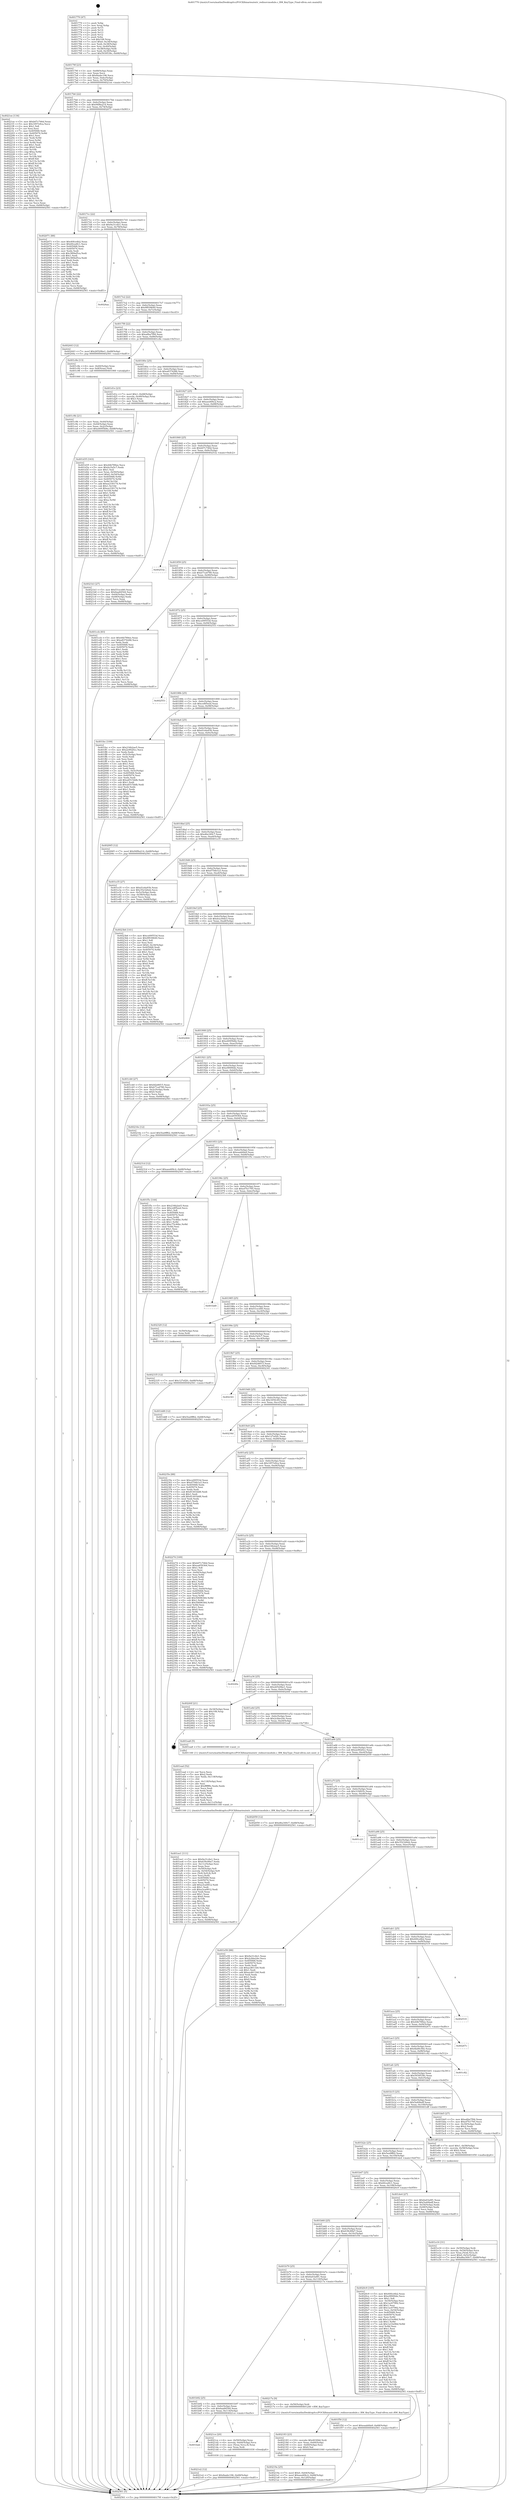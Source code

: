digraph "0x401770" {
  label = "0x401770 (/mnt/c/Users/mathe/Desktop/tcc/POCII/binaries/extr_redissrcmodule.c_RM_KeyType_Final-ollvm.out::main(0))"
  labelloc = "t"
  node[shape=record]

  Entry [label="",width=0.3,height=0.3,shape=circle,fillcolor=black,style=filled]
  "0x40179f" [label="{
     0x40179f [23]\l
     | [instrs]\l
     &nbsp;&nbsp;0x40179f \<+3\>: mov -0x68(%rbp),%eax\l
     &nbsp;&nbsp;0x4017a2 \<+2\>: mov %eax,%ecx\l
     &nbsp;&nbsp;0x4017a4 \<+6\>: sub $0x8aabc196,%ecx\l
     &nbsp;&nbsp;0x4017aa \<+3\>: mov %eax,-0x6c(%rbp)\l
     &nbsp;&nbsp;0x4017ad \<+3\>: mov %ecx,-0x70(%rbp)\l
     &nbsp;&nbsp;0x4017b0 \<+6\>: je 00000000004021ee \<main+0xa7e\>\l
  }"]
  "0x4021ee" [label="{
     0x4021ee [134]\l
     | [instrs]\l
     &nbsp;&nbsp;0x4021ee \<+5\>: mov $0xb07c746d,%eax\l
     &nbsp;&nbsp;0x4021f3 \<+5\>: mov $0x1857e9ca,%ecx\l
     &nbsp;&nbsp;0x4021f8 \<+2\>: mov $0x1,%dl\l
     &nbsp;&nbsp;0x4021fa \<+2\>: xor %esi,%esi\l
     &nbsp;&nbsp;0x4021fc \<+7\>: mov 0x405068,%edi\l
     &nbsp;&nbsp;0x402203 \<+8\>: mov 0x405074,%r8d\l
     &nbsp;&nbsp;0x40220b \<+3\>: sub $0x1,%esi\l
     &nbsp;&nbsp;0x40220e \<+3\>: mov %edi,%r9d\l
     &nbsp;&nbsp;0x402211 \<+3\>: add %esi,%r9d\l
     &nbsp;&nbsp;0x402214 \<+4\>: imul %r9d,%edi\l
     &nbsp;&nbsp;0x402218 \<+3\>: and $0x1,%edi\l
     &nbsp;&nbsp;0x40221b \<+3\>: cmp $0x0,%edi\l
     &nbsp;&nbsp;0x40221e \<+4\>: sete %r10b\l
     &nbsp;&nbsp;0x402222 \<+4\>: cmp $0xa,%r8d\l
     &nbsp;&nbsp;0x402226 \<+4\>: setl %r11b\l
     &nbsp;&nbsp;0x40222a \<+3\>: mov %r10b,%bl\l
     &nbsp;&nbsp;0x40222d \<+3\>: xor $0xff,%bl\l
     &nbsp;&nbsp;0x402230 \<+3\>: mov %r11b,%r14b\l
     &nbsp;&nbsp;0x402233 \<+4\>: xor $0xff,%r14b\l
     &nbsp;&nbsp;0x402237 \<+3\>: xor $0x1,%dl\l
     &nbsp;&nbsp;0x40223a \<+3\>: mov %bl,%r15b\l
     &nbsp;&nbsp;0x40223d \<+4\>: and $0xff,%r15b\l
     &nbsp;&nbsp;0x402241 \<+3\>: and %dl,%r10b\l
     &nbsp;&nbsp;0x402244 \<+3\>: mov %r14b,%r12b\l
     &nbsp;&nbsp;0x402247 \<+4\>: and $0xff,%r12b\l
     &nbsp;&nbsp;0x40224b \<+3\>: and %dl,%r11b\l
     &nbsp;&nbsp;0x40224e \<+3\>: or %r10b,%r15b\l
     &nbsp;&nbsp;0x402251 \<+3\>: or %r11b,%r12b\l
     &nbsp;&nbsp;0x402254 \<+3\>: xor %r12b,%r15b\l
     &nbsp;&nbsp;0x402257 \<+3\>: or %r14b,%bl\l
     &nbsp;&nbsp;0x40225a \<+3\>: xor $0xff,%bl\l
     &nbsp;&nbsp;0x40225d \<+3\>: or $0x1,%dl\l
     &nbsp;&nbsp;0x402260 \<+2\>: and %dl,%bl\l
     &nbsp;&nbsp;0x402262 \<+3\>: or %bl,%r15b\l
     &nbsp;&nbsp;0x402265 \<+4\>: test $0x1,%r15b\l
     &nbsp;&nbsp;0x402269 \<+3\>: cmovne %ecx,%eax\l
     &nbsp;&nbsp;0x40226c \<+3\>: mov %eax,-0x68(%rbp)\l
     &nbsp;&nbsp;0x40226f \<+5\>: jmp 0000000000402561 \<main+0xdf1\>\l
  }"]
  "0x4017b6" [label="{
     0x4017b6 [22]\l
     | [instrs]\l
     &nbsp;&nbsp;0x4017b6 \<+5\>: jmp 00000000004017bb \<main+0x4b\>\l
     &nbsp;&nbsp;0x4017bb \<+3\>: mov -0x6c(%rbp),%eax\l
     &nbsp;&nbsp;0x4017be \<+5\>: sub $0x94f8a214,%eax\l
     &nbsp;&nbsp;0x4017c3 \<+3\>: mov %eax,-0x74(%rbp)\l
     &nbsp;&nbsp;0x4017c6 \<+6\>: je 0000000000402071 \<main+0x901\>\l
  }"]
  Exit [label="",width=0.3,height=0.3,shape=circle,fillcolor=black,style=filled,peripheries=2]
  "0x402071" [label="{
     0x402071 [88]\l
     | [instrs]\l
     &nbsp;&nbsp;0x402071 \<+5\>: mov $0x40fce4b2,%eax\l
     &nbsp;&nbsp;0x402076 \<+5\>: mov $0x60ca4fc1,%ecx\l
     &nbsp;&nbsp;0x40207b \<+7\>: mov 0x405068,%edx\l
     &nbsp;&nbsp;0x402082 \<+7\>: mov 0x405074,%esi\l
     &nbsp;&nbsp;0x402089 \<+2\>: mov %edx,%edi\l
     &nbsp;&nbsp;0x40208b \<+6\>: sub $0x380bd5ca,%edi\l
     &nbsp;&nbsp;0x402091 \<+3\>: sub $0x1,%edi\l
     &nbsp;&nbsp;0x402094 \<+6\>: add $0x380bd5ca,%edi\l
     &nbsp;&nbsp;0x40209a \<+3\>: imul %edi,%edx\l
     &nbsp;&nbsp;0x40209d \<+3\>: and $0x1,%edx\l
     &nbsp;&nbsp;0x4020a0 \<+3\>: cmp $0x0,%edx\l
     &nbsp;&nbsp;0x4020a3 \<+4\>: sete %r8b\l
     &nbsp;&nbsp;0x4020a7 \<+3\>: cmp $0xa,%esi\l
     &nbsp;&nbsp;0x4020aa \<+4\>: setl %r9b\l
     &nbsp;&nbsp;0x4020ae \<+3\>: mov %r8b,%r10b\l
     &nbsp;&nbsp;0x4020b1 \<+3\>: and %r9b,%r10b\l
     &nbsp;&nbsp;0x4020b4 \<+3\>: xor %r9b,%r8b\l
     &nbsp;&nbsp;0x4020b7 \<+3\>: or %r8b,%r10b\l
     &nbsp;&nbsp;0x4020ba \<+4\>: test $0x1,%r10b\l
     &nbsp;&nbsp;0x4020be \<+3\>: cmovne %ecx,%eax\l
     &nbsp;&nbsp;0x4020c1 \<+3\>: mov %eax,-0x68(%rbp)\l
     &nbsp;&nbsp;0x4020c4 \<+5\>: jmp 0000000000402561 \<main+0xdf1\>\l
  }"]
  "0x4017cc" [label="{
     0x4017cc [22]\l
     | [instrs]\l
     &nbsp;&nbsp;0x4017cc \<+5\>: jmp 00000000004017d1 \<main+0x61\>\l
     &nbsp;&nbsp;0x4017d1 \<+3\>: mov -0x6c(%rbp),%eax\l
     &nbsp;&nbsp;0x4017d4 \<+5\>: sub $0x9a31c6e1,%eax\l
     &nbsp;&nbsp;0x4017d9 \<+3\>: mov %eax,-0x78(%rbp)\l
     &nbsp;&nbsp;0x4017dc \<+6\>: je 00000000004024aa \<main+0xd3a\>\l
  }"]
  "0x402335" [label="{
     0x402335 [12]\l
     | [instrs]\l
     &nbsp;&nbsp;0x402335 \<+7\>: movl $0x127ef2fc,-0x68(%rbp)\l
     &nbsp;&nbsp;0x40233c \<+5\>: jmp 0000000000402561 \<main+0xdf1\>\l
  }"]
  "0x4024aa" [label="{
     0x4024aa\l
  }", style=dashed]
  "0x4017e2" [label="{
     0x4017e2 [22]\l
     | [instrs]\l
     &nbsp;&nbsp;0x4017e2 \<+5\>: jmp 00000000004017e7 \<main+0x77\>\l
     &nbsp;&nbsp;0x4017e7 \<+3\>: mov -0x6c(%rbp),%eax\l
     &nbsp;&nbsp;0x4017ea \<+5\>: sub $0x9f939649,%eax\l
     &nbsp;&nbsp;0x4017ef \<+3\>: mov %eax,-0x7c(%rbp)\l
     &nbsp;&nbsp;0x4017f2 \<+6\>: je 0000000000402443 \<main+0xcd3\>\l
  }"]
  "0x4021e2" [label="{
     0x4021e2 [12]\l
     | [instrs]\l
     &nbsp;&nbsp;0x4021e2 \<+7\>: movl $0x8aabc196,-0x68(%rbp)\l
     &nbsp;&nbsp;0x4021e9 \<+5\>: jmp 0000000000402561 \<main+0xdf1\>\l
  }"]
  "0x402443" [label="{
     0x402443 [12]\l
     | [instrs]\l
     &nbsp;&nbsp;0x402443 \<+7\>: movl $0x26529be1,-0x68(%rbp)\l
     &nbsp;&nbsp;0x40244a \<+5\>: jmp 0000000000402561 \<main+0xdf1\>\l
  }"]
  "0x4017f8" [label="{
     0x4017f8 [22]\l
     | [instrs]\l
     &nbsp;&nbsp;0x4017f8 \<+5\>: jmp 00000000004017fd \<main+0x8d\>\l
     &nbsp;&nbsp;0x4017fd \<+3\>: mov -0x6c(%rbp),%eax\l
     &nbsp;&nbsp;0x401800 \<+5\>: sub $0xa6ba7f94,%eax\l
     &nbsp;&nbsp;0x401805 \<+3\>: mov %eax,-0x80(%rbp)\l
     &nbsp;&nbsp;0x401808 \<+6\>: je 0000000000401c8e \<main+0x51e\>\l
  }"]
  "0x401bab" [label="{
     0x401bab\l
  }", style=dashed]
  "0x401c8e" [label="{
     0x401c8e [13]\l
     | [instrs]\l
     &nbsp;&nbsp;0x401c8e \<+4\>: mov -0x40(%rbp),%rax\l
     &nbsp;&nbsp;0x401c92 \<+4\>: mov 0x8(%rax),%rdi\l
     &nbsp;&nbsp;0x401c96 \<+5\>: call 0000000000401060 \<atoi@plt\>\l
     | [calls]\l
     &nbsp;&nbsp;0x401060 \{1\} (unknown)\l
  }"]
  "0x40180e" [label="{
     0x40180e [25]\l
     | [instrs]\l
     &nbsp;&nbsp;0x40180e \<+5\>: jmp 0000000000401813 \<main+0xa3\>\l
     &nbsp;&nbsp;0x401813 \<+3\>: mov -0x6c(%rbp),%eax\l
     &nbsp;&nbsp;0x401816 \<+5\>: sub $0xa8374286,%eax\l
     &nbsp;&nbsp;0x40181b \<+6\>: mov %eax,-0x84(%rbp)\l
     &nbsp;&nbsp;0x401821 \<+6\>: je 0000000000401d1e \<main+0x5ae\>\l
  }"]
  "0x4021ce" [label="{
     0x4021ce [20]\l
     | [instrs]\l
     &nbsp;&nbsp;0x4021ce \<+4\>: mov -0x50(%rbp),%rax\l
     &nbsp;&nbsp;0x4021d2 \<+4\>: movslq -0x64(%rbp),%rcx\l
     &nbsp;&nbsp;0x4021d6 \<+4\>: mov (%rax,%rcx,8),%rax\l
     &nbsp;&nbsp;0x4021da \<+3\>: mov %rax,%rdi\l
     &nbsp;&nbsp;0x4021dd \<+5\>: call 0000000000401030 \<free@plt\>\l
     | [calls]\l
     &nbsp;&nbsp;0x401030 \{1\} (unknown)\l
  }"]
  "0x401d1e" [label="{
     0x401d1e [23]\l
     | [instrs]\l
     &nbsp;&nbsp;0x401d1e \<+7\>: movl $0x1,-0x48(%rbp)\l
     &nbsp;&nbsp;0x401d25 \<+4\>: movslq -0x48(%rbp),%rax\l
     &nbsp;&nbsp;0x401d29 \<+4\>: shl $0x3,%rax\l
     &nbsp;&nbsp;0x401d2d \<+3\>: mov %rax,%rdi\l
     &nbsp;&nbsp;0x401d30 \<+5\>: call 0000000000401050 \<malloc@plt\>\l
     | [calls]\l
     &nbsp;&nbsp;0x401050 \{1\} (unknown)\l
  }"]
  "0x401827" [label="{
     0x401827 [25]\l
     | [instrs]\l
     &nbsp;&nbsp;0x401827 \<+5\>: jmp 000000000040182c \<main+0xbc\>\l
     &nbsp;&nbsp;0x40182c \<+3\>: mov -0x6c(%rbp),%eax\l
     &nbsp;&nbsp;0x40182f \<+5\>: sub $0xaee6f4c2,%eax\l
     &nbsp;&nbsp;0x401834 \<+6\>: mov %eax,-0x88(%rbp)\l
     &nbsp;&nbsp;0x40183a \<+6\>: je 00000000004021b3 \<main+0xa43\>\l
  }"]
  "0x40219a" [label="{
     0x40219a [25]\l
     | [instrs]\l
     &nbsp;&nbsp;0x40219a \<+7\>: movl $0x0,-0x64(%rbp)\l
     &nbsp;&nbsp;0x4021a1 \<+7\>: movl $0xaee6f4c2,-0x68(%rbp)\l
     &nbsp;&nbsp;0x4021a8 \<+6\>: mov %eax,-0x120(%rbp)\l
     &nbsp;&nbsp;0x4021ae \<+5\>: jmp 0000000000402561 \<main+0xdf1\>\l
  }"]
  "0x4021b3" [label="{
     0x4021b3 [27]\l
     | [instrs]\l
     &nbsp;&nbsp;0x4021b3 \<+5\>: mov $0xf31ecd40,%eax\l
     &nbsp;&nbsp;0x4021b8 \<+5\>: mov $0x6aa84544,%ecx\l
     &nbsp;&nbsp;0x4021bd \<+3\>: mov -0x64(%rbp),%edx\l
     &nbsp;&nbsp;0x4021c0 \<+3\>: cmp -0x48(%rbp),%edx\l
     &nbsp;&nbsp;0x4021c3 \<+3\>: cmovl %ecx,%eax\l
     &nbsp;&nbsp;0x4021c6 \<+3\>: mov %eax,-0x68(%rbp)\l
     &nbsp;&nbsp;0x4021c9 \<+5\>: jmp 0000000000402561 \<main+0xdf1\>\l
  }"]
  "0x401840" [label="{
     0x401840 [25]\l
     | [instrs]\l
     &nbsp;&nbsp;0x401840 \<+5\>: jmp 0000000000401845 \<main+0xd5\>\l
     &nbsp;&nbsp;0x401845 \<+3\>: mov -0x6c(%rbp),%eax\l
     &nbsp;&nbsp;0x401848 \<+5\>: sub $0xb07c746d,%eax\l
     &nbsp;&nbsp;0x40184d \<+6\>: mov %eax,-0x8c(%rbp)\l
     &nbsp;&nbsp;0x401853 \<+6\>: je 0000000000402532 \<main+0xdc2\>\l
  }"]
  "0x402183" [label="{
     0x402183 [23]\l
     | [instrs]\l
     &nbsp;&nbsp;0x402183 \<+10\>: movabs $0x4030b6,%rdi\l
     &nbsp;&nbsp;0x40218d \<+3\>: mov %eax,-0x60(%rbp)\l
     &nbsp;&nbsp;0x402190 \<+3\>: mov -0x60(%rbp),%esi\l
     &nbsp;&nbsp;0x402193 \<+2\>: mov $0x0,%al\l
     &nbsp;&nbsp;0x402195 \<+5\>: call 0000000000401040 \<printf@plt\>\l
     | [calls]\l
     &nbsp;&nbsp;0x401040 \{1\} (unknown)\l
  }"]
  "0x402532" [label="{
     0x402532\l
  }", style=dashed]
  "0x401859" [label="{
     0x401859 [25]\l
     | [instrs]\l
     &nbsp;&nbsp;0x401859 \<+5\>: jmp 000000000040185e \<main+0xee\>\l
     &nbsp;&nbsp;0x40185e \<+3\>: mov -0x6c(%rbp),%eax\l
     &nbsp;&nbsp;0x401861 \<+5\>: sub $0xb71a4780,%eax\l
     &nbsp;&nbsp;0x401866 \<+6\>: mov %eax,-0x90(%rbp)\l
     &nbsp;&nbsp;0x40186c \<+6\>: je 0000000000401ccb \<main+0x55b\>\l
  }"]
  "0x401b92" [label="{
     0x401b92 [25]\l
     | [instrs]\l
     &nbsp;&nbsp;0x401b92 \<+5\>: jmp 0000000000401b97 \<main+0x427\>\l
     &nbsp;&nbsp;0x401b97 \<+3\>: mov -0x6c(%rbp),%eax\l
     &nbsp;&nbsp;0x401b9a \<+5\>: sub $0x6aa84544,%eax\l
     &nbsp;&nbsp;0x401b9f \<+6\>: mov %eax,-0x114(%rbp)\l
     &nbsp;&nbsp;0x401ba5 \<+6\>: je 00000000004021ce \<main+0xa5e\>\l
  }"]
  "0x401ccb" [label="{
     0x401ccb [83]\l
     | [instrs]\l
     &nbsp;&nbsp;0x401ccb \<+5\>: mov $0x44b789ee,%eax\l
     &nbsp;&nbsp;0x401cd0 \<+5\>: mov $0xa8374286,%ecx\l
     &nbsp;&nbsp;0x401cd5 \<+2\>: xor %edx,%edx\l
     &nbsp;&nbsp;0x401cd7 \<+7\>: mov 0x405068,%esi\l
     &nbsp;&nbsp;0x401cde \<+7\>: mov 0x405074,%edi\l
     &nbsp;&nbsp;0x401ce5 \<+3\>: sub $0x1,%edx\l
     &nbsp;&nbsp;0x401ce8 \<+3\>: mov %esi,%r8d\l
     &nbsp;&nbsp;0x401ceb \<+3\>: add %edx,%r8d\l
     &nbsp;&nbsp;0x401cee \<+4\>: imul %r8d,%esi\l
     &nbsp;&nbsp;0x401cf2 \<+3\>: and $0x1,%esi\l
     &nbsp;&nbsp;0x401cf5 \<+3\>: cmp $0x0,%esi\l
     &nbsp;&nbsp;0x401cf8 \<+4\>: sete %r9b\l
     &nbsp;&nbsp;0x401cfc \<+3\>: cmp $0xa,%edi\l
     &nbsp;&nbsp;0x401cff \<+4\>: setl %r10b\l
     &nbsp;&nbsp;0x401d03 \<+3\>: mov %r9b,%r11b\l
     &nbsp;&nbsp;0x401d06 \<+3\>: and %r10b,%r11b\l
     &nbsp;&nbsp;0x401d09 \<+3\>: xor %r10b,%r9b\l
     &nbsp;&nbsp;0x401d0c \<+3\>: or %r9b,%r11b\l
     &nbsp;&nbsp;0x401d0f \<+4\>: test $0x1,%r11b\l
     &nbsp;&nbsp;0x401d13 \<+3\>: cmovne %ecx,%eax\l
     &nbsp;&nbsp;0x401d16 \<+3\>: mov %eax,-0x68(%rbp)\l
     &nbsp;&nbsp;0x401d19 \<+5\>: jmp 0000000000402561 \<main+0xdf1\>\l
  }"]
  "0x401872" [label="{
     0x401872 [25]\l
     | [instrs]\l
     &nbsp;&nbsp;0x401872 \<+5\>: jmp 0000000000401877 \<main+0x107\>\l
     &nbsp;&nbsp;0x401877 \<+3\>: mov -0x6c(%rbp),%eax\l
     &nbsp;&nbsp;0x40187a \<+5\>: sub $0xce09553d,%eax\l
     &nbsp;&nbsp;0x40187f \<+6\>: mov %eax,-0x94(%rbp)\l
     &nbsp;&nbsp;0x401885 \<+6\>: je 0000000000402553 \<main+0xde3\>\l
  }"]
  "0x40217a" [label="{
     0x40217a [9]\l
     | [instrs]\l
     &nbsp;&nbsp;0x40217a \<+4\>: mov -0x50(%rbp),%rdi\l
     &nbsp;&nbsp;0x40217e \<+5\>: call 0000000000401240 \<RM_KeyType\>\l
     | [calls]\l
     &nbsp;&nbsp;0x401240 \{1\} (/mnt/c/Users/mathe/Desktop/tcc/POCII/binaries/extr_redissrcmodule.c_RM_KeyType_Final-ollvm.out::RM_KeyType)\l
  }"]
  "0x402553" [label="{
     0x402553\l
  }", style=dashed]
  "0x40188b" [label="{
     0x40188b [25]\l
     | [instrs]\l
     &nbsp;&nbsp;0x40188b \<+5\>: jmp 0000000000401890 \<main+0x120\>\l
     &nbsp;&nbsp;0x401890 \<+3\>: mov -0x6c(%rbp),%eax\l
     &nbsp;&nbsp;0x401893 \<+5\>: sub $0xce8f5eed,%eax\l
     &nbsp;&nbsp;0x401898 \<+6\>: mov %eax,-0x98(%rbp)\l
     &nbsp;&nbsp;0x40189e \<+6\>: je 0000000000401fec \<main+0x87c\>\l
  }"]
  "0x401b79" [label="{
     0x401b79 [25]\l
     | [instrs]\l
     &nbsp;&nbsp;0x401b79 \<+5\>: jmp 0000000000401b7e \<main+0x40e\>\l
     &nbsp;&nbsp;0x401b7e \<+3\>: mov -0x6c(%rbp),%eax\l
     &nbsp;&nbsp;0x401b81 \<+5\>: sub $0x6a03a9f1,%eax\l
     &nbsp;&nbsp;0x401b86 \<+6\>: mov %eax,-0x110(%rbp)\l
     &nbsp;&nbsp;0x401b8c \<+6\>: je 000000000040217a \<main+0xa0a\>\l
  }"]
  "0x401fec" [label="{
     0x401fec [109]\l
     | [instrs]\l
     &nbsp;&nbsp;0x401fec \<+5\>: mov $0x234b2ae5,%eax\l
     &nbsp;&nbsp;0x401ff1 \<+5\>: mov $0x2e9020cc,%ecx\l
     &nbsp;&nbsp;0x401ff6 \<+2\>: xor %edx,%edx\l
     &nbsp;&nbsp;0x401ff8 \<+3\>: mov -0x5c(%rbp),%esi\l
     &nbsp;&nbsp;0x401ffb \<+2\>: mov %edx,%edi\l
     &nbsp;&nbsp;0x401ffd \<+2\>: sub %esi,%edi\l
     &nbsp;&nbsp;0x401fff \<+2\>: mov %edx,%esi\l
     &nbsp;&nbsp;0x402001 \<+3\>: sub $0x1,%esi\l
     &nbsp;&nbsp;0x402004 \<+2\>: add %esi,%edi\l
     &nbsp;&nbsp;0x402006 \<+2\>: sub %edi,%edx\l
     &nbsp;&nbsp;0x402008 \<+3\>: mov %edx,-0x5c(%rbp)\l
     &nbsp;&nbsp;0x40200b \<+7\>: mov 0x405068,%edx\l
     &nbsp;&nbsp;0x402012 \<+7\>: mov 0x405074,%esi\l
     &nbsp;&nbsp;0x402019 \<+2\>: mov %edx,%edi\l
     &nbsp;&nbsp;0x40201b \<+6\>: add $0xa6515ddb,%edi\l
     &nbsp;&nbsp;0x402021 \<+3\>: sub $0x1,%edi\l
     &nbsp;&nbsp;0x402024 \<+6\>: sub $0xa6515ddb,%edi\l
     &nbsp;&nbsp;0x40202a \<+3\>: imul %edi,%edx\l
     &nbsp;&nbsp;0x40202d \<+3\>: and $0x1,%edx\l
     &nbsp;&nbsp;0x402030 \<+3\>: cmp $0x0,%edx\l
     &nbsp;&nbsp;0x402033 \<+4\>: sete %r8b\l
     &nbsp;&nbsp;0x402037 \<+3\>: cmp $0xa,%esi\l
     &nbsp;&nbsp;0x40203a \<+4\>: setl %r9b\l
     &nbsp;&nbsp;0x40203e \<+3\>: mov %r8b,%r10b\l
     &nbsp;&nbsp;0x402041 \<+3\>: and %r9b,%r10b\l
     &nbsp;&nbsp;0x402044 \<+3\>: xor %r9b,%r8b\l
     &nbsp;&nbsp;0x402047 \<+3\>: or %r8b,%r10b\l
     &nbsp;&nbsp;0x40204a \<+4\>: test $0x1,%r10b\l
     &nbsp;&nbsp;0x40204e \<+3\>: cmovne %ecx,%eax\l
     &nbsp;&nbsp;0x402051 \<+3\>: mov %eax,-0x68(%rbp)\l
     &nbsp;&nbsp;0x402054 \<+5\>: jmp 0000000000402561 \<main+0xdf1\>\l
  }"]
  "0x4018a4" [label="{
     0x4018a4 [25]\l
     | [instrs]\l
     &nbsp;&nbsp;0x4018a4 \<+5\>: jmp 00000000004018a9 \<main+0x139\>\l
     &nbsp;&nbsp;0x4018a9 \<+3\>: mov -0x6c(%rbp),%eax\l
     &nbsp;&nbsp;0x4018ac \<+5\>: sub $0xd1e4a93b,%eax\l
     &nbsp;&nbsp;0x4018b1 \<+6\>: mov %eax,-0x9c(%rbp)\l
     &nbsp;&nbsp;0x4018b7 \<+6\>: je 0000000000402065 \<main+0x8f5\>\l
  }"]
  "0x401f50" [label="{
     0x401f50 [12]\l
     | [instrs]\l
     &nbsp;&nbsp;0x401f50 \<+7\>: movl $0xeaabfda9,-0x68(%rbp)\l
     &nbsp;&nbsp;0x401f57 \<+5\>: jmp 0000000000402561 \<main+0xdf1\>\l
  }"]
  "0x402065" [label="{
     0x402065 [12]\l
     | [instrs]\l
     &nbsp;&nbsp;0x402065 \<+7\>: movl $0x94f8a214,-0x68(%rbp)\l
     &nbsp;&nbsp;0x40206c \<+5\>: jmp 0000000000402561 \<main+0xdf1\>\l
  }"]
  "0x4018bd" [label="{
     0x4018bd [25]\l
     | [instrs]\l
     &nbsp;&nbsp;0x4018bd \<+5\>: jmp 00000000004018c2 \<main+0x152\>\l
     &nbsp;&nbsp;0x4018c2 \<+3\>: mov -0x6c(%rbp),%eax\l
     &nbsp;&nbsp;0x4018c5 \<+5\>: sub $0xd6a349c7,%eax\l
     &nbsp;&nbsp;0x4018ca \<+6\>: mov %eax,-0xa0(%rbp)\l
     &nbsp;&nbsp;0x4018d0 \<+6\>: je 0000000000401e35 \<main+0x6c5\>\l
  }"]
  "0x401b60" [label="{
     0x401b60 [25]\l
     | [instrs]\l
     &nbsp;&nbsp;0x401b60 \<+5\>: jmp 0000000000401b65 \<main+0x3f5\>\l
     &nbsp;&nbsp;0x401b65 \<+3\>: mov -0x6c(%rbp),%eax\l
     &nbsp;&nbsp;0x401b68 \<+5\>: sub $0x639c89a7,%eax\l
     &nbsp;&nbsp;0x401b6d \<+6\>: mov %eax,-0x10c(%rbp)\l
     &nbsp;&nbsp;0x401b73 \<+6\>: je 0000000000401f50 \<main+0x7e0\>\l
  }"]
  "0x401e35" [label="{
     0x401e35 [27]\l
     | [instrs]\l
     &nbsp;&nbsp;0x401e35 \<+5\>: mov $0xd1e4a93b,%eax\l
     &nbsp;&nbsp;0x401e3a \<+5\>: mov $0x352326eb,%ecx\l
     &nbsp;&nbsp;0x401e3f \<+3\>: mov -0x5c(%rbp),%edx\l
     &nbsp;&nbsp;0x401e42 \<+3\>: cmp -0x58(%rbp),%edx\l
     &nbsp;&nbsp;0x401e45 \<+3\>: cmovl %ecx,%eax\l
     &nbsp;&nbsp;0x401e48 \<+3\>: mov %eax,-0x68(%rbp)\l
     &nbsp;&nbsp;0x401e4b \<+5\>: jmp 0000000000402561 \<main+0xdf1\>\l
  }"]
  "0x4018d6" [label="{
     0x4018d6 [25]\l
     | [instrs]\l
     &nbsp;&nbsp;0x4018d6 \<+5\>: jmp 00000000004018db \<main+0x16b\>\l
     &nbsp;&nbsp;0x4018db \<+3\>: mov -0x6c(%rbp),%eax\l
     &nbsp;&nbsp;0x4018de \<+5\>: sub $0xd754b1a3,%eax\l
     &nbsp;&nbsp;0x4018e3 \<+6\>: mov %eax,-0xa4(%rbp)\l
     &nbsp;&nbsp;0x4018e9 \<+6\>: je 00000000004023b6 \<main+0xc46\>\l
  }"]
  "0x4020c9" [label="{
     0x4020c9 [165]\l
     | [instrs]\l
     &nbsp;&nbsp;0x4020c9 \<+5\>: mov $0x40fce4b2,%eax\l
     &nbsp;&nbsp;0x4020ce \<+5\>: mov $0xe9f490de,%ecx\l
     &nbsp;&nbsp;0x4020d3 \<+2\>: mov $0x1,%dl\l
     &nbsp;&nbsp;0x4020d5 \<+3\>: mov -0x54(%rbp),%esi\l
     &nbsp;&nbsp;0x4020d8 \<+6\>: sub $0x1ac67982,%esi\l
     &nbsp;&nbsp;0x4020de \<+3\>: add $0x1,%esi\l
     &nbsp;&nbsp;0x4020e1 \<+6\>: add $0x1ac67982,%esi\l
     &nbsp;&nbsp;0x4020e7 \<+3\>: mov %esi,-0x54(%rbp)\l
     &nbsp;&nbsp;0x4020ea \<+7\>: mov 0x405068,%esi\l
     &nbsp;&nbsp;0x4020f1 \<+7\>: mov 0x405074,%edi\l
     &nbsp;&nbsp;0x4020f8 \<+3\>: mov %esi,%r8d\l
     &nbsp;&nbsp;0x4020fb \<+7\>: add $0x1a33e96d,%r8d\l
     &nbsp;&nbsp;0x402102 \<+4\>: sub $0x1,%r8d\l
     &nbsp;&nbsp;0x402106 \<+7\>: sub $0x1a33e96d,%r8d\l
     &nbsp;&nbsp;0x40210d \<+4\>: imul %r8d,%esi\l
     &nbsp;&nbsp;0x402111 \<+3\>: and $0x1,%esi\l
     &nbsp;&nbsp;0x402114 \<+3\>: cmp $0x0,%esi\l
     &nbsp;&nbsp;0x402117 \<+4\>: sete %r9b\l
     &nbsp;&nbsp;0x40211b \<+3\>: cmp $0xa,%edi\l
     &nbsp;&nbsp;0x40211e \<+4\>: setl %r10b\l
     &nbsp;&nbsp;0x402122 \<+3\>: mov %r9b,%r11b\l
     &nbsp;&nbsp;0x402125 \<+4\>: xor $0xff,%r11b\l
     &nbsp;&nbsp;0x402129 \<+3\>: mov %r10b,%bl\l
     &nbsp;&nbsp;0x40212c \<+3\>: xor $0xff,%bl\l
     &nbsp;&nbsp;0x40212f \<+3\>: xor $0x1,%dl\l
     &nbsp;&nbsp;0x402132 \<+3\>: mov %r11b,%r14b\l
     &nbsp;&nbsp;0x402135 \<+4\>: and $0xff,%r14b\l
     &nbsp;&nbsp;0x402139 \<+3\>: and %dl,%r9b\l
     &nbsp;&nbsp;0x40213c \<+3\>: mov %bl,%r15b\l
     &nbsp;&nbsp;0x40213f \<+4\>: and $0xff,%r15b\l
     &nbsp;&nbsp;0x402143 \<+3\>: and %dl,%r10b\l
     &nbsp;&nbsp;0x402146 \<+3\>: or %r9b,%r14b\l
     &nbsp;&nbsp;0x402149 \<+3\>: or %r10b,%r15b\l
     &nbsp;&nbsp;0x40214c \<+3\>: xor %r15b,%r14b\l
     &nbsp;&nbsp;0x40214f \<+3\>: or %bl,%r11b\l
     &nbsp;&nbsp;0x402152 \<+4\>: xor $0xff,%r11b\l
     &nbsp;&nbsp;0x402156 \<+3\>: or $0x1,%dl\l
     &nbsp;&nbsp;0x402159 \<+3\>: and %dl,%r11b\l
     &nbsp;&nbsp;0x40215c \<+3\>: or %r11b,%r14b\l
     &nbsp;&nbsp;0x40215f \<+4\>: test $0x1,%r14b\l
     &nbsp;&nbsp;0x402163 \<+3\>: cmovne %ecx,%eax\l
     &nbsp;&nbsp;0x402166 \<+3\>: mov %eax,-0x68(%rbp)\l
     &nbsp;&nbsp;0x402169 \<+5\>: jmp 0000000000402561 \<main+0xdf1\>\l
  }"]
  "0x4023b6" [label="{
     0x4023b6 [141]\l
     | [instrs]\l
     &nbsp;&nbsp;0x4023b6 \<+5\>: mov $0xce09553d,%eax\l
     &nbsp;&nbsp;0x4023bb \<+5\>: mov $0x9f939649,%ecx\l
     &nbsp;&nbsp;0x4023c0 \<+2\>: mov $0x1,%dl\l
     &nbsp;&nbsp;0x4023c2 \<+2\>: xor %esi,%esi\l
     &nbsp;&nbsp;0x4023c4 \<+7\>: movl $0x0,-0x34(%rbp)\l
     &nbsp;&nbsp;0x4023cb \<+7\>: mov 0x405068,%edi\l
     &nbsp;&nbsp;0x4023d2 \<+8\>: mov 0x405074,%r8d\l
     &nbsp;&nbsp;0x4023da \<+3\>: sub $0x1,%esi\l
     &nbsp;&nbsp;0x4023dd \<+3\>: mov %edi,%r9d\l
     &nbsp;&nbsp;0x4023e0 \<+3\>: add %esi,%r9d\l
     &nbsp;&nbsp;0x4023e3 \<+4\>: imul %r9d,%edi\l
     &nbsp;&nbsp;0x4023e7 \<+3\>: and $0x1,%edi\l
     &nbsp;&nbsp;0x4023ea \<+3\>: cmp $0x0,%edi\l
     &nbsp;&nbsp;0x4023ed \<+4\>: sete %r10b\l
     &nbsp;&nbsp;0x4023f1 \<+4\>: cmp $0xa,%r8d\l
     &nbsp;&nbsp;0x4023f5 \<+4\>: setl %r11b\l
     &nbsp;&nbsp;0x4023f9 \<+3\>: mov %r10b,%bl\l
     &nbsp;&nbsp;0x4023fc \<+3\>: xor $0xff,%bl\l
     &nbsp;&nbsp;0x4023ff \<+3\>: mov %r11b,%r14b\l
     &nbsp;&nbsp;0x402402 \<+4\>: xor $0xff,%r14b\l
     &nbsp;&nbsp;0x402406 \<+3\>: xor $0x1,%dl\l
     &nbsp;&nbsp;0x402409 \<+3\>: mov %bl,%r15b\l
     &nbsp;&nbsp;0x40240c \<+4\>: and $0xff,%r15b\l
     &nbsp;&nbsp;0x402410 \<+3\>: and %dl,%r10b\l
     &nbsp;&nbsp;0x402413 \<+3\>: mov %r14b,%r12b\l
     &nbsp;&nbsp;0x402416 \<+4\>: and $0xff,%r12b\l
     &nbsp;&nbsp;0x40241a \<+3\>: and %dl,%r11b\l
     &nbsp;&nbsp;0x40241d \<+3\>: or %r10b,%r15b\l
     &nbsp;&nbsp;0x402420 \<+3\>: or %r11b,%r12b\l
     &nbsp;&nbsp;0x402423 \<+3\>: xor %r12b,%r15b\l
     &nbsp;&nbsp;0x402426 \<+3\>: or %r14b,%bl\l
     &nbsp;&nbsp;0x402429 \<+3\>: xor $0xff,%bl\l
     &nbsp;&nbsp;0x40242c \<+3\>: or $0x1,%dl\l
     &nbsp;&nbsp;0x40242f \<+2\>: and %dl,%bl\l
     &nbsp;&nbsp;0x402431 \<+3\>: or %bl,%r15b\l
     &nbsp;&nbsp;0x402434 \<+4\>: test $0x1,%r15b\l
     &nbsp;&nbsp;0x402438 \<+3\>: cmovne %ecx,%eax\l
     &nbsp;&nbsp;0x40243b \<+3\>: mov %eax,-0x68(%rbp)\l
     &nbsp;&nbsp;0x40243e \<+5\>: jmp 0000000000402561 \<main+0xdf1\>\l
  }"]
  "0x4018ef" [label="{
     0x4018ef [25]\l
     | [instrs]\l
     &nbsp;&nbsp;0x4018ef \<+5\>: jmp 00000000004018f4 \<main+0x184\>\l
     &nbsp;&nbsp;0x4018f4 \<+3\>: mov -0x6c(%rbp),%eax\l
     &nbsp;&nbsp;0x4018f7 \<+5\>: sub $0xdca30de3,%eax\l
     &nbsp;&nbsp;0x4018fc \<+6\>: mov %eax,-0xa8(%rbp)\l
     &nbsp;&nbsp;0x401902 \<+6\>: je 0000000000402464 \<main+0xcf4\>\l
  }"]
  "0x401ee1" [label="{
     0x401ee1 [111]\l
     | [instrs]\l
     &nbsp;&nbsp;0x401ee1 \<+5\>: mov $0x9a31c6e1,%ecx\l
     &nbsp;&nbsp;0x401ee6 \<+5\>: mov $0x639c89a7,%edx\l
     &nbsp;&nbsp;0x401eeb \<+6\>: mov -0x11c(%rbp),%esi\l
     &nbsp;&nbsp;0x401ef1 \<+3\>: imul %eax,%esi\l
     &nbsp;&nbsp;0x401ef4 \<+4\>: mov -0x50(%rbp),%r8\l
     &nbsp;&nbsp;0x401ef8 \<+4\>: movslq -0x54(%rbp),%r9\l
     &nbsp;&nbsp;0x401efc \<+4\>: mov (%r8,%r9,8),%r8\l
     &nbsp;&nbsp;0x401f00 \<+3\>: mov %esi,(%r8)\l
     &nbsp;&nbsp;0x401f03 \<+7\>: mov 0x405068,%eax\l
     &nbsp;&nbsp;0x401f0a \<+7\>: mov 0x405074,%esi\l
     &nbsp;&nbsp;0x401f11 \<+2\>: mov %eax,%edi\l
     &nbsp;&nbsp;0x401f13 \<+6\>: add $0xa3ca0812,%edi\l
     &nbsp;&nbsp;0x401f19 \<+3\>: sub $0x1,%edi\l
     &nbsp;&nbsp;0x401f1c \<+6\>: sub $0xa3ca0812,%edi\l
     &nbsp;&nbsp;0x401f22 \<+3\>: imul %edi,%eax\l
     &nbsp;&nbsp;0x401f25 \<+3\>: and $0x1,%eax\l
     &nbsp;&nbsp;0x401f28 \<+3\>: cmp $0x0,%eax\l
     &nbsp;&nbsp;0x401f2b \<+4\>: sete %r10b\l
     &nbsp;&nbsp;0x401f2f \<+3\>: cmp $0xa,%esi\l
     &nbsp;&nbsp;0x401f32 \<+4\>: setl %r11b\l
     &nbsp;&nbsp;0x401f36 \<+3\>: mov %r10b,%bl\l
     &nbsp;&nbsp;0x401f39 \<+3\>: and %r11b,%bl\l
     &nbsp;&nbsp;0x401f3c \<+3\>: xor %r11b,%r10b\l
     &nbsp;&nbsp;0x401f3f \<+3\>: or %r10b,%bl\l
     &nbsp;&nbsp;0x401f42 \<+3\>: test $0x1,%bl\l
     &nbsp;&nbsp;0x401f45 \<+3\>: cmovne %edx,%ecx\l
     &nbsp;&nbsp;0x401f48 \<+3\>: mov %ecx,-0x68(%rbp)\l
     &nbsp;&nbsp;0x401f4b \<+5\>: jmp 0000000000402561 \<main+0xdf1\>\l
  }"]
  "0x402464" [label="{
     0x402464\l
  }", style=dashed]
  "0x401908" [label="{
     0x401908 [25]\l
     | [instrs]\l
     &nbsp;&nbsp;0x401908 \<+5\>: jmp 000000000040190d \<main+0x19d\>\l
     &nbsp;&nbsp;0x40190d \<+3\>: mov -0x6c(%rbp),%eax\l
     &nbsp;&nbsp;0x401910 \<+5\>: sub $0xe6095b8e,%eax\l
     &nbsp;&nbsp;0x401915 \<+6\>: mov %eax,-0xac(%rbp)\l
     &nbsp;&nbsp;0x40191b \<+6\>: je 0000000000401cb0 \<main+0x540\>\l
  }"]
  "0x401ead" [label="{
     0x401ead [52]\l
     | [instrs]\l
     &nbsp;&nbsp;0x401ead \<+2\>: xor %ecx,%ecx\l
     &nbsp;&nbsp;0x401eaf \<+5\>: mov $0x2,%edx\l
     &nbsp;&nbsp;0x401eb4 \<+6\>: mov %edx,-0x118(%rbp)\l
     &nbsp;&nbsp;0x401eba \<+1\>: cltd\l
     &nbsp;&nbsp;0x401ebb \<+6\>: mov -0x118(%rbp),%esi\l
     &nbsp;&nbsp;0x401ec1 \<+2\>: idiv %esi\l
     &nbsp;&nbsp;0x401ec3 \<+6\>: imul $0xfffffffe,%edx,%edx\l
     &nbsp;&nbsp;0x401ec9 \<+2\>: mov %ecx,%edi\l
     &nbsp;&nbsp;0x401ecb \<+2\>: sub %edx,%edi\l
     &nbsp;&nbsp;0x401ecd \<+2\>: mov %ecx,%edx\l
     &nbsp;&nbsp;0x401ecf \<+3\>: sub $0x1,%edx\l
     &nbsp;&nbsp;0x401ed2 \<+2\>: add %edx,%edi\l
     &nbsp;&nbsp;0x401ed4 \<+2\>: sub %edi,%ecx\l
     &nbsp;&nbsp;0x401ed6 \<+6\>: mov %ecx,-0x11c(%rbp)\l
     &nbsp;&nbsp;0x401edc \<+5\>: call 0000000000401160 \<next_i\>\l
     | [calls]\l
     &nbsp;&nbsp;0x401160 \{1\} (/mnt/c/Users/mathe/Desktop/tcc/POCII/binaries/extr_redissrcmodule.c_RM_KeyType_Final-ollvm.out::next_i)\l
  }"]
  "0x401cb0" [label="{
     0x401cb0 [27]\l
     | [instrs]\l
     &nbsp;&nbsp;0x401cb0 \<+5\>: mov $0xfd2d6f15,%eax\l
     &nbsp;&nbsp;0x401cb5 \<+5\>: mov $0xb71a4780,%ecx\l
     &nbsp;&nbsp;0x401cba \<+3\>: mov -0x2c(%rbp),%edx\l
     &nbsp;&nbsp;0x401cbd \<+3\>: cmp $0x0,%edx\l
     &nbsp;&nbsp;0x401cc0 \<+3\>: cmove %ecx,%eax\l
     &nbsp;&nbsp;0x401cc3 \<+3\>: mov %eax,-0x68(%rbp)\l
     &nbsp;&nbsp;0x401cc6 \<+5\>: jmp 0000000000402561 \<main+0xdf1\>\l
  }"]
  "0x401921" [label="{
     0x401921 [25]\l
     | [instrs]\l
     &nbsp;&nbsp;0x401921 \<+5\>: jmp 0000000000401926 \<main+0x1b6\>\l
     &nbsp;&nbsp;0x401926 \<+3\>: mov -0x6c(%rbp),%eax\l
     &nbsp;&nbsp;0x401929 \<+5\>: sub $0xe9f490de,%eax\l
     &nbsp;&nbsp;0x40192e \<+6\>: mov %eax,-0xb0(%rbp)\l
     &nbsp;&nbsp;0x401934 \<+6\>: je 000000000040216e \<main+0x9fe\>\l
  }"]
  "0x401e16" [label="{
     0x401e16 [31]\l
     | [instrs]\l
     &nbsp;&nbsp;0x401e16 \<+4\>: mov -0x50(%rbp),%rdi\l
     &nbsp;&nbsp;0x401e1a \<+4\>: movslq -0x54(%rbp),%rcx\l
     &nbsp;&nbsp;0x401e1e \<+4\>: mov %rax,(%rdi,%rcx,8)\l
     &nbsp;&nbsp;0x401e22 \<+7\>: movl $0x0,-0x5c(%rbp)\l
     &nbsp;&nbsp;0x401e29 \<+7\>: movl $0xd6a349c7,-0x68(%rbp)\l
     &nbsp;&nbsp;0x401e30 \<+5\>: jmp 0000000000402561 \<main+0xdf1\>\l
  }"]
  "0x40216e" [label="{
     0x40216e [12]\l
     | [instrs]\l
     &nbsp;&nbsp;0x40216e \<+7\>: movl $0x5ea9ff62,-0x68(%rbp)\l
     &nbsp;&nbsp;0x402175 \<+5\>: jmp 0000000000402561 \<main+0xdf1\>\l
  }"]
  "0x40193a" [label="{
     0x40193a [25]\l
     | [instrs]\l
     &nbsp;&nbsp;0x40193a \<+5\>: jmp 000000000040193f \<main+0x1cf\>\l
     &nbsp;&nbsp;0x40193f \<+3\>: mov -0x6c(%rbp),%eax\l
     &nbsp;&nbsp;0x401942 \<+5\>: sub $0xea659364,%eax\l
     &nbsp;&nbsp;0x401947 \<+6\>: mov %eax,-0xb4(%rbp)\l
     &nbsp;&nbsp;0x40194d \<+6\>: je 000000000040231d \<main+0xbad\>\l
  }"]
  "0x401b47" [label="{
     0x401b47 [25]\l
     | [instrs]\l
     &nbsp;&nbsp;0x401b47 \<+5\>: jmp 0000000000401b4c \<main+0x3dc\>\l
     &nbsp;&nbsp;0x401b4c \<+3\>: mov -0x6c(%rbp),%eax\l
     &nbsp;&nbsp;0x401b4f \<+5\>: sub $0x60ca4fc1,%eax\l
     &nbsp;&nbsp;0x401b54 \<+6\>: mov %eax,-0x108(%rbp)\l
     &nbsp;&nbsp;0x401b5a \<+6\>: je 00000000004020c9 \<main+0x959\>\l
  }"]
  "0x40231d" [label="{
     0x40231d [12]\l
     | [instrs]\l
     &nbsp;&nbsp;0x40231d \<+7\>: movl $0xaee6f4c2,-0x68(%rbp)\l
     &nbsp;&nbsp;0x402324 \<+5\>: jmp 0000000000402561 \<main+0xdf1\>\l
  }"]
  "0x401953" [label="{
     0x401953 [25]\l
     | [instrs]\l
     &nbsp;&nbsp;0x401953 \<+5\>: jmp 0000000000401958 \<main+0x1e8\>\l
     &nbsp;&nbsp;0x401958 \<+3\>: mov -0x6c(%rbp),%eax\l
     &nbsp;&nbsp;0x40195b \<+5\>: sub $0xeaabfda9,%eax\l
     &nbsp;&nbsp;0x401960 \<+6\>: mov %eax,-0xb8(%rbp)\l
     &nbsp;&nbsp;0x401966 \<+6\>: je 0000000000401f5c \<main+0x7ec\>\l
  }"]
  "0x401de4" [label="{
     0x401de4 [27]\l
     | [instrs]\l
     &nbsp;&nbsp;0x401de4 \<+5\>: mov $0x6a03a9f1,%eax\l
     &nbsp;&nbsp;0x401de9 \<+5\>: mov $0x5a40beff,%ecx\l
     &nbsp;&nbsp;0x401dee \<+3\>: mov -0x54(%rbp),%edx\l
     &nbsp;&nbsp;0x401df1 \<+3\>: cmp -0x48(%rbp),%edx\l
     &nbsp;&nbsp;0x401df4 \<+3\>: cmovl %ecx,%eax\l
     &nbsp;&nbsp;0x401df7 \<+3\>: mov %eax,-0x68(%rbp)\l
     &nbsp;&nbsp;0x401dfa \<+5\>: jmp 0000000000402561 \<main+0xdf1\>\l
  }"]
  "0x401f5c" [label="{
     0x401f5c [144]\l
     | [instrs]\l
     &nbsp;&nbsp;0x401f5c \<+5\>: mov $0x234b2ae5,%eax\l
     &nbsp;&nbsp;0x401f61 \<+5\>: mov $0xce8f5eed,%ecx\l
     &nbsp;&nbsp;0x401f66 \<+2\>: mov $0x1,%dl\l
     &nbsp;&nbsp;0x401f68 \<+7\>: mov 0x405068,%esi\l
     &nbsp;&nbsp;0x401f6f \<+7\>: mov 0x405074,%edi\l
     &nbsp;&nbsp;0x401f76 \<+3\>: mov %esi,%r8d\l
     &nbsp;&nbsp;0x401f79 \<+7\>: sub $0xc75c46bc,%r8d\l
     &nbsp;&nbsp;0x401f80 \<+4\>: sub $0x1,%r8d\l
     &nbsp;&nbsp;0x401f84 \<+7\>: add $0xc75c46bc,%r8d\l
     &nbsp;&nbsp;0x401f8b \<+4\>: imul %r8d,%esi\l
     &nbsp;&nbsp;0x401f8f \<+3\>: and $0x1,%esi\l
     &nbsp;&nbsp;0x401f92 \<+3\>: cmp $0x0,%esi\l
     &nbsp;&nbsp;0x401f95 \<+4\>: sete %r9b\l
     &nbsp;&nbsp;0x401f99 \<+3\>: cmp $0xa,%edi\l
     &nbsp;&nbsp;0x401f9c \<+4\>: setl %r10b\l
     &nbsp;&nbsp;0x401fa0 \<+3\>: mov %r9b,%r11b\l
     &nbsp;&nbsp;0x401fa3 \<+4\>: xor $0xff,%r11b\l
     &nbsp;&nbsp;0x401fa7 \<+3\>: mov %r10b,%bl\l
     &nbsp;&nbsp;0x401faa \<+3\>: xor $0xff,%bl\l
     &nbsp;&nbsp;0x401fad \<+3\>: xor $0x1,%dl\l
     &nbsp;&nbsp;0x401fb0 \<+3\>: mov %r11b,%r14b\l
     &nbsp;&nbsp;0x401fb3 \<+4\>: and $0xff,%r14b\l
     &nbsp;&nbsp;0x401fb7 \<+3\>: and %dl,%r9b\l
     &nbsp;&nbsp;0x401fba \<+3\>: mov %bl,%r15b\l
     &nbsp;&nbsp;0x401fbd \<+4\>: and $0xff,%r15b\l
     &nbsp;&nbsp;0x401fc1 \<+3\>: and %dl,%r10b\l
     &nbsp;&nbsp;0x401fc4 \<+3\>: or %r9b,%r14b\l
     &nbsp;&nbsp;0x401fc7 \<+3\>: or %r10b,%r15b\l
     &nbsp;&nbsp;0x401fca \<+3\>: xor %r15b,%r14b\l
     &nbsp;&nbsp;0x401fcd \<+3\>: or %bl,%r11b\l
     &nbsp;&nbsp;0x401fd0 \<+4\>: xor $0xff,%r11b\l
     &nbsp;&nbsp;0x401fd4 \<+3\>: or $0x1,%dl\l
     &nbsp;&nbsp;0x401fd7 \<+3\>: and %dl,%r11b\l
     &nbsp;&nbsp;0x401fda \<+3\>: or %r11b,%r14b\l
     &nbsp;&nbsp;0x401fdd \<+4\>: test $0x1,%r14b\l
     &nbsp;&nbsp;0x401fe1 \<+3\>: cmovne %ecx,%eax\l
     &nbsp;&nbsp;0x401fe4 \<+3\>: mov %eax,-0x68(%rbp)\l
     &nbsp;&nbsp;0x401fe7 \<+5\>: jmp 0000000000402561 \<main+0xdf1\>\l
  }"]
  "0x40196c" [label="{
     0x40196c [25]\l
     | [instrs]\l
     &nbsp;&nbsp;0x40196c \<+5\>: jmp 0000000000401971 \<main+0x201\>\l
     &nbsp;&nbsp;0x401971 \<+3\>: mov -0x6c(%rbp),%eax\l
     &nbsp;&nbsp;0x401974 \<+5\>: sub $0xef7b1795,%eax\l
     &nbsp;&nbsp;0x401979 \<+6\>: mov %eax,-0xbc(%rbp)\l
     &nbsp;&nbsp;0x40197f \<+6\>: je 0000000000401bd0 \<main+0x460\>\l
  }"]
  "0x401b2e" [label="{
     0x401b2e [25]\l
     | [instrs]\l
     &nbsp;&nbsp;0x401b2e \<+5\>: jmp 0000000000401b33 \<main+0x3c3\>\l
     &nbsp;&nbsp;0x401b33 \<+3\>: mov -0x6c(%rbp),%eax\l
     &nbsp;&nbsp;0x401b36 \<+5\>: sub $0x5ea9ff62,%eax\l
     &nbsp;&nbsp;0x401b3b \<+6\>: mov %eax,-0x104(%rbp)\l
     &nbsp;&nbsp;0x401b41 \<+6\>: je 0000000000401de4 \<main+0x674\>\l
  }"]
  "0x401bd0" [label="{
     0x401bd0\l
  }", style=dashed]
  "0x401985" [label="{
     0x401985 [25]\l
     | [instrs]\l
     &nbsp;&nbsp;0x401985 \<+5\>: jmp 000000000040198a \<main+0x21a\>\l
     &nbsp;&nbsp;0x40198a \<+3\>: mov -0x6c(%rbp),%eax\l
     &nbsp;&nbsp;0x40198d \<+5\>: sub $0xf31ecd40,%eax\l
     &nbsp;&nbsp;0x401992 \<+6\>: mov %eax,-0xc0(%rbp)\l
     &nbsp;&nbsp;0x401998 \<+6\>: je 0000000000402329 \<main+0xbb9\>\l
  }"]
  "0x401dff" [label="{
     0x401dff [23]\l
     | [instrs]\l
     &nbsp;&nbsp;0x401dff \<+7\>: movl $0x1,-0x58(%rbp)\l
     &nbsp;&nbsp;0x401e06 \<+4\>: movslq -0x58(%rbp),%rax\l
     &nbsp;&nbsp;0x401e0a \<+4\>: shl $0x2,%rax\l
     &nbsp;&nbsp;0x401e0e \<+3\>: mov %rax,%rdi\l
     &nbsp;&nbsp;0x401e11 \<+5\>: call 0000000000401050 \<malloc@plt\>\l
     | [calls]\l
     &nbsp;&nbsp;0x401050 \{1\} (unknown)\l
  }"]
  "0x402329" [label="{
     0x402329 [12]\l
     | [instrs]\l
     &nbsp;&nbsp;0x402329 \<+4\>: mov -0x50(%rbp),%rax\l
     &nbsp;&nbsp;0x40232d \<+3\>: mov %rax,%rdi\l
     &nbsp;&nbsp;0x402330 \<+5\>: call 0000000000401030 \<free@plt\>\l
     | [calls]\l
     &nbsp;&nbsp;0x401030 \{1\} (unknown)\l
  }"]
  "0x40199e" [label="{
     0x40199e [25]\l
     | [instrs]\l
     &nbsp;&nbsp;0x40199e \<+5\>: jmp 00000000004019a3 \<main+0x233\>\l
     &nbsp;&nbsp;0x4019a3 \<+3\>: mov -0x6c(%rbp),%eax\l
     &nbsp;&nbsp;0x4019a6 \<+5\>: sub $0xfa1fa5c7,%eax\l
     &nbsp;&nbsp;0x4019ab \<+6\>: mov %eax,-0xc4(%rbp)\l
     &nbsp;&nbsp;0x4019b1 \<+6\>: je 0000000000401dd8 \<main+0x668\>\l
  }"]
  "0x401d35" [label="{
     0x401d35 [163]\l
     | [instrs]\l
     &nbsp;&nbsp;0x401d35 \<+5\>: mov $0x44b789ee,%ecx\l
     &nbsp;&nbsp;0x401d3a \<+5\>: mov $0xfa1fa5c7,%edx\l
     &nbsp;&nbsp;0x401d3f \<+3\>: mov $0x1,%sil\l
     &nbsp;&nbsp;0x401d42 \<+4\>: mov %rax,-0x50(%rbp)\l
     &nbsp;&nbsp;0x401d46 \<+7\>: movl $0x0,-0x54(%rbp)\l
     &nbsp;&nbsp;0x401d4d \<+8\>: mov 0x405068,%r8d\l
     &nbsp;&nbsp;0x401d55 \<+8\>: mov 0x405074,%r9d\l
     &nbsp;&nbsp;0x401d5d \<+3\>: mov %r8d,%r10d\l
     &nbsp;&nbsp;0x401d60 \<+7\>: add $0xea330174,%r10d\l
     &nbsp;&nbsp;0x401d67 \<+4\>: sub $0x1,%r10d\l
     &nbsp;&nbsp;0x401d6b \<+7\>: sub $0xea330174,%r10d\l
     &nbsp;&nbsp;0x401d72 \<+4\>: imul %r10d,%r8d\l
     &nbsp;&nbsp;0x401d76 \<+4\>: and $0x1,%r8d\l
     &nbsp;&nbsp;0x401d7a \<+4\>: cmp $0x0,%r8d\l
     &nbsp;&nbsp;0x401d7e \<+4\>: sete %r11b\l
     &nbsp;&nbsp;0x401d82 \<+4\>: cmp $0xa,%r9d\l
     &nbsp;&nbsp;0x401d86 \<+3\>: setl %bl\l
     &nbsp;&nbsp;0x401d89 \<+3\>: mov %r11b,%r14b\l
     &nbsp;&nbsp;0x401d8c \<+4\>: xor $0xff,%r14b\l
     &nbsp;&nbsp;0x401d90 \<+3\>: mov %bl,%r15b\l
     &nbsp;&nbsp;0x401d93 \<+4\>: xor $0xff,%r15b\l
     &nbsp;&nbsp;0x401d97 \<+4\>: xor $0x0,%sil\l
     &nbsp;&nbsp;0x401d9b \<+3\>: mov %r14b,%r12b\l
     &nbsp;&nbsp;0x401d9e \<+4\>: and $0x0,%r12b\l
     &nbsp;&nbsp;0x401da2 \<+3\>: and %sil,%r11b\l
     &nbsp;&nbsp;0x401da5 \<+3\>: mov %r15b,%r13b\l
     &nbsp;&nbsp;0x401da8 \<+4\>: and $0x0,%r13b\l
     &nbsp;&nbsp;0x401dac \<+3\>: and %sil,%bl\l
     &nbsp;&nbsp;0x401daf \<+3\>: or %r11b,%r12b\l
     &nbsp;&nbsp;0x401db2 \<+3\>: or %bl,%r13b\l
     &nbsp;&nbsp;0x401db5 \<+3\>: xor %r13b,%r12b\l
     &nbsp;&nbsp;0x401db8 \<+3\>: or %r15b,%r14b\l
     &nbsp;&nbsp;0x401dbb \<+4\>: xor $0xff,%r14b\l
     &nbsp;&nbsp;0x401dbf \<+4\>: or $0x0,%sil\l
     &nbsp;&nbsp;0x401dc3 \<+3\>: and %sil,%r14b\l
     &nbsp;&nbsp;0x401dc6 \<+3\>: or %r14b,%r12b\l
     &nbsp;&nbsp;0x401dc9 \<+4\>: test $0x1,%r12b\l
     &nbsp;&nbsp;0x401dcd \<+3\>: cmovne %edx,%ecx\l
     &nbsp;&nbsp;0x401dd0 \<+3\>: mov %ecx,-0x68(%rbp)\l
     &nbsp;&nbsp;0x401dd3 \<+5\>: jmp 0000000000402561 \<main+0xdf1\>\l
  }"]
  "0x401dd8" [label="{
     0x401dd8 [12]\l
     | [instrs]\l
     &nbsp;&nbsp;0x401dd8 \<+7\>: movl $0x5ea9ff62,-0x68(%rbp)\l
     &nbsp;&nbsp;0x401ddf \<+5\>: jmp 0000000000402561 \<main+0xdf1\>\l
  }"]
  "0x4019b7" [label="{
     0x4019b7 [25]\l
     | [instrs]\l
     &nbsp;&nbsp;0x4019b7 \<+5\>: jmp 00000000004019bc \<main+0x24c\>\l
     &nbsp;&nbsp;0x4019bc \<+3\>: mov -0x6c(%rbp),%eax\l
     &nbsp;&nbsp;0x4019bf \<+5\>: sub $0xfd2d6f15,%eax\l
     &nbsp;&nbsp;0x4019c4 \<+6\>: mov %eax,-0xc8(%rbp)\l
     &nbsp;&nbsp;0x4019ca \<+6\>: je 0000000000402341 \<main+0xbd1\>\l
  }"]
  "0x401c9b" [label="{
     0x401c9b [21]\l
     | [instrs]\l
     &nbsp;&nbsp;0x401c9b \<+3\>: mov %eax,-0x44(%rbp)\l
     &nbsp;&nbsp;0x401c9e \<+3\>: mov -0x44(%rbp),%eax\l
     &nbsp;&nbsp;0x401ca1 \<+3\>: mov %eax,-0x2c(%rbp)\l
     &nbsp;&nbsp;0x401ca4 \<+7\>: movl $0xe6095b8e,-0x68(%rbp)\l
     &nbsp;&nbsp;0x401cab \<+5\>: jmp 0000000000402561 \<main+0xdf1\>\l
  }"]
  "0x402341" [label="{
     0x402341\l
  }", style=dashed]
  "0x4019d0" [label="{
     0x4019d0 [25]\l
     | [instrs]\l
     &nbsp;&nbsp;0x4019d0 \<+5\>: jmp 00000000004019d5 \<main+0x265\>\l
     &nbsp;&nbsp;0x4019d5 \<+3\>: mov -0x6c(%rbp),%eax\l
     &nbsp;&nbsp;0x4019d8 \<+5\>: sub $0x3450c49,%eax\l
     &nbsp;&nbsp;0x4019dd \<+6\>: mov %eax,-0xcc(%rbp)\l
     &nbsp;&nbsp;0x4019e3 \<+6\>: je 000000000040234d \<main+0xbdd\>\l
  }"]
  "0x401770" [label="{
     0x401770 [47]\l
     | [instrs]\l
     &nbsp;&nbsp;0x401770 \<+1\>: push %rbp\l
     &nbsp;&nbsp;0x401771 \<+3\>: mov %rsp,%rbp\l
     &nbsp;&nbsp;0x401774 \<+2\>: push %r15\l
     &nbsp;&nbsp;0x401776 \<+2\>: push %r14\l
     &nbsp;&nbsp;0x401778 \<+2\>: push %r13\l
     &nbsp;&nbsp;0x40177a \<+2\>: push %r12\l
     &nbsp;&nbsp;0x40177c \<+1\>: push %rbx\l
     &nbsp;&nbsp;0x40177d \<+7\>: sub $0x108,%rsp\l
     &nbsp;&nbsp;0x401784 \<+7\>: movl $0x0,-0x34(%rbp)\l
     &nbsp;&nbsp;0x40178b \<+3\>: mov %edi,-0x38(%rbp)\l
     &nbsp;&nbsp;0x40178e \<+4\>: mov %rsi,-0x40(%rbp)\l
     &nbsp;&nbsp;0x401792 \<+3\>: mov -0x38(%rbp),%edi\l
     &nbsp;&nbsp;0x401795 \<+3\>: mov %edi,-0x30(%rbp)\l
     &nbsp;&nbsp;0x401798 \<+7\>: movl $0x5939538c,-0x68(%rbp)\l
  }"]
  "0x40234d" [label="{
     0x40234d\l
  }", style=dashed]
  "0x4019e9" [label="{
     0x4019e9 [25]\l
     | [instrs]\l
     &nbsp;&nbsp;0x4019e9 \<+5\>: jmp 00000000004019ee \<main+0x27e\>\l
     &nbsp;&nbsp;0x4019ee \<+3\>: mov -0x6c(%rbp),%eax\l
     &nbsp;&nbsp;0x4019f1 \<+5\>: sub $0x127ef2fc,%eax\l
     &nbsp;&nbsp;0x4019f6 \<+6\>: mov %eax,-0xd0(%rbp)\l
     &nbsp;&nbsp;0x4019fc \<+6\>: je 000000000040235e \<main+0xbee\>\l
  }"]
  "0x402561" [label="{
     0x402561 [5]\l
     | [instrs]\l
     &nbsp;&nbsp;0x402561 \<+5\>: jmp 000000000040179f \<main+0x2f\>\l
  }"]
  "0x40235e" [label="{
     0x40235e [88]\l
     | [instrs]\l
     &nbsp;&nbsp;0x40235e \<+5\>: mov $0xce09553d,%eax\l
     &nbsp;&nbsp;0x402363 \<+5\>: mov $0xd754b1a3,%ecx\l
     &nbsp;&nbsp;0x402368 \<+7\>: mov 0x405068,%edx\l
     &nbsp;&nbsp;0x40236f \<+7\>: mov 0x405074,%esi\l
     &nbsp;&nbsp;0x402376 \<+2\>: mov %edx,%edi\l
     &nbsp;&nbsp;0x402378 \<+6\>: sub $0x81403dd8,%edi\l
     &nbsp;&nbsp;0x40237e \<+3\>: sub $0x1,%edi\l
     &nbsp;&nbsp;0x402381 \<+6\>: add $0x81403dd8,%edi\l
     &nbsp;&nbsp;0x402387 \<+3\>: imul %edi,%edx\l
     &nbsp;&nbsp;0x40238a \<+3\>: and $0x1,%edx\l
     &nbsp;&nbsp;0x40238d \<+3\>: cmp $0x0,%edx\l
     &nbsp;&nbsp;0x402390 \<+4\>: sete %r8b\l
     &nbsp;&nbsp;0x402394 \<+3\>: cmp $0xa,%esi\l
     &nbsp;&nbsp;0x402397 \<+4\>: setl %r9b\l
     &nbsp;&nbsp;0x40239b \<+3\>: mov %r8b,%r10b\l
     &nbsp;&nbsp;0x40239e \<+3\>: and %r9b,%r10b\l
     &nbsp;&nbsp;0x4023a1 \<+3\>: xor %r9b,%r8b\l
     &nbsp;&nbsp;0x4023a4 \<+3\>: or %r8b,%r10b\l
     &nbsp;&nbsp;0x4023a7 \<+4\>: test $0x1,%r10b\l
     &nbsp;&nbsp;0x4023ab \<+3\>: cmovne %ecx,%eax\l
     &nbsp;&nbsp;0x4023ae \<+3\>: mov %eax,-0x68(%rbp)\l
     &nbsp;&nbsp;0x4023b1 \<+5\>: jmp 0000000000402561 \<main+0xdf1\>\l
  }"]
  "0x401a02" [label="{
     0x401a02 [25]\l
     | [instrs]\l
     &nbsp;&nbsp;0x401a02 \<+5\>: jmp 0000000000401a07 \<main+0x297\>\l
     &nbsp;&nbsp;0x401a07 \<+3\>: mov -0x6c(%rbp),%eax\l
     &nbsp;&nbsp;0x401a0a \<+5\>: sub $0x1857e9ca,%eax\l
     &nbsp;&nbsp;0x401a0f \<+6\>: mov %eax,-0xd4(%rbp)\l
     &nbsp;&nbsp;0x401a15 \<+6\>: je 0000000000402274 \<main+0xb04\>\l
  }"]
  "0x401b15" [label="{
     0x401b15 [25]\l
     | [instrs]\l
     &nbsp;&nbsp;0x401b15 \<+5\>: jmp 0000000000401b1a \<main+0x3aa\>\l
     &nbsp;&nbsp;0x401b1a \<+3\>: mov -0x6c(%rbp),%eax\l
     &nbsp;&nbsp;0x401b1d \<+5\>: sub $0x5a40beff,%eax\l
     &nbsp;&nbsp;0x401b22 \<+6\>: mov %eax,-0x100(%rbp)\l
     &nbsp;&nbsp;0x401b28 \<+6\>: je 0000000000401dff \<main+0x68f\>\l
  }"]
  "0x402274" [label="{
     0x402274 [169]\l
     | [instrs]\l
     &nbsp;&nbsp;0x402274 \<+5\>: mov $0xb07c746d,%eax\l
     &nbsp;&nbsp;0x402279 \<+5\>: mov $0xea659364,%ecx\l
     &nbsp;&nbsp;0x40227e \<+2\>: mov $0x1,%dl\l
     &nbsp;&nbsp;0x402280 \<+2\>: xor %esi,%esi\l
     &nbsp;&nbsp;0x402282 \<+3\>: mov -0x64(%rbp),%edi\l
     &nbsp;&nbsp;0x402285 \<+3\>: mov %esi,%r8d\l
     &nbsp;&nbsp;0x402288 \<+3\>: sub %edi,%r8d\l
     &nbsp;&nbsp;0x40228b \<+2\>: mov %esi,%edi\l
     &nbsp;&nbsp;0x40228d \<+3\>: sub $0x1,%edi\l
     &nbsp;&nbsp;0x402290 \<+3\>: add %edi,%r8d\l
     &nbsp;&nbsp;0x402293 \<+3\>: sub %r8d,%esi\l
     &nbsp;&nbsp;0x402296 \<+3\>: mov %esi,-0x64(%rbp)\l
     &nbsp;&nbsp;0x402299 \<+7\>: mov 0x405068,%esi\l
     &nbsp;&nbsp;0x4022a0 \<+7\>: mov 0x405074,%edi\l
     &nbsp;&nbsp;0x4022a7 \<+3\>: mov %esi,%r8d\l
     &nbsp;&nbsp;0x4022aa \<+7\>: add $0x50696364,%r8d\l
     &nbsp;&nbsp;0x4022b1 \<+4\>: sub $0x1,%r8d\l
     &nbsp;&nbsp;0x4022b5 \<+7\>: sub $0x50696364,%r8d\l
     &nbsp;&nbsp;0x4022bc \<+4\>: imul %r8d,%esi\l
     &nbsp;&nbsp;0x4022c0 \<+3\>: and $0x1,%esi\l
     &nbsp;&nbsp;0x4022c3 \<+3\>: cmp $0x0,%esi\l
     &nbsp;&nbsp;0x4022c6 \<+4\>: sete %r9b\l
     &nbsp;&nbsp;0x4022ca \<+3\>: cmp $0xa,%edi\l
     &nbsp;&nbsp;0x4022cd \<+4\>: setl %r10b\l
     &nbsp;&nbsp;0x4022d1 \<+3\>: mov %r9b,%r11b\l
     &nbsp;&nbsp;0x4022d4 \<+4\>: xor $0xff,%r11b\l
     &nbsp;&nbsp;0x4022d8 \<+3\>: mov %r10b,%bl\l
     &nbsp;&nbsp;0x4022db \<+3\>: xor $0xff,%bl\l
     &nbsp;&nbsp;0x4022de \<+3\>: xor $0x1,%dl\l
     &nbsp;&nbsp;0x4022e1 \<+3\>: mov %r11b,%r14b\l
     &nbsp;&nbsp;0x4022e4 \<+4\>: and $0xff,%r14b\l
     &nbsp;&nbsp;0x4022e8 \<+3\>: and %dl,%r9b\l
     &nbsp;&nbsp;0x4022eb \<+3\>: mov %bl,%r15b\l
     &nbsp;&nbsp;0x4022ee \<+4\>: and $0xff,%r15b\l
     &nbsp;&nbsp;0x4022f2 \<+3\>: and %dl,%r10b\l
     &nbsp;&nbsp;0x4022f5 \<+3\>: or %r9b,%r14b\l
     &nbsp;&nbsp;0x4022f8 \<+3\>: or %r10b,%r15b\l
     &nbsp;&nbsp;0x4022fb \<+3\>: xor %r15b,%r14b\l
     &nbsp;&nbsp;0x4022fe \<+3\>: or %bl,%r11b\l
     &nbsp;&nbsp;0x402301 \<+4\>: xor $0xff,%r11b\l
     &nbsp;&nbsp;0x402305 \<+3\>: or $0x1,%dl\l
     &nbsp;&nbsp;0x402308 \<+3\>: and %dl,%r11b\l
     &nbsp;&nbsp;0x40230b \<+3\>: or %r11b,%r14b\l
     &nbsp;&nbsp;0x40230e \<+4\>: test $0x1,%r14b\l
     &nbsp;&nbsp;0x402312 \<+3\>: cmovne %ecx,%eax\l
     &nbsp;&nbsp;0x402315 \<+3\>: mov %eax,-0x68(%rbp)\l
     &nbsp;&nbsp;0x402318 \<+5\>: jmp 0000000000402561 \<main+0xdf1\>\l
  }"]
  "0x401a1b" [label="{
     0x401a1b [25]\l
     | [instrs]\l
     &nbsp;&nbsp;0x401a1b \<+5\>: jmp 0000000000401a20 \<main+0x2b0\>\l
     &nbsp;&nbsp;0x401a20 \<+3\>: mov -0x6c(%rbp),%eax\l
     &nbsp;&nbsp;0x401a23 \<+5\>: sub $0x234b2ae5,%eax\l
     &nbsp;&nbsp;0x401a28 \<+6\>: mov %eax,-0xd8(%rbp)\l
     &nbsp;&nbsp;0x401a2e \<+6\>: je 00000000004024fa \<main+0xd8a\>\l
  }"]
  "0x401bb5" [label="{
     0x401bb5 [27]\l
     | [instrs]\l
     &nbsp;&nbsp;0x401bb5 \<+5\>: mov $0xa6ba7f94,%eax\l
     &nbsp;&nbsp;0x401bba \<+5\>: mov $0xef7b1795,%ecx\l
     &nbsp;&nbsp;0x401bbf \<+3\>: mov -0x30(%rbp),%edx\l
     &nbsp;&nbsp;0x401bc2 \<+3\>: cmp $0x2,%edx\l
     &nbsp;&nbsp;0x401bc5 \<+3\>: cmovne %ecx,%eax\l
     &nbsp;&nbsp;0x401bc8 \<+3\>: mov %eax,-0x68(%rbp)\l
     &nbsp;&nbsp;0x401bcb \<+5\>: jmp 0000000000402561 \<main+0xdf1\>\l
  }"]
  "0x4024fa" [label="{
     0x4024fa\l
  }", style=dashed]
  "0x401a34" [label="{
     0x401a34 [25]\l
     | [instrs]\l
     &nbsp;&nbsp;0x401a34 \<+5\>: jmp 0000000000401a39 \<main+0x2c9\>\l
     &nbsp;&nbsp;0x401a39 \<+3\>: mov -0x6c(%rbp),%eax\l
     &nbsp;&nbsp;0x401a3c \<+5\>: sub $0x26529be1,%eax\l
     &nbsp;&nbsp;0x401a41 \<+6\>: mov %eax,-0xdc(%rbp)\l
     &nbsp;&nbsp;0x401a47 \<+6\>: je 000000000040244f \<main+0xcdf\>\l
  }"]
  "0x401afc" [label="{
     0x401afc [25]\l
     | [instrs]\l
     &nbsp;&nbsp;0x401afc \<+5\>: jmp 0000000000401b01 \<main+0x391\>\l
     &nbsp;&nbsp;0x401b01 \<+3\>: mov -0x6c(%rbp),%eax\l
     &nbsp;&nbsp;0x401b04 \<+5\>: sub $0x5939538c,%eax\l
     &nbsp;&nbsp;0x401b09 \<+6\>: mov %eax,-0xfc(%rbp)\l
     &nbsp;&nbsp;0x401b0f \<+6\>: je 0000000000401bb5 \<main+0x445\>\l
  }"]
  "0x40244f" [label="{
     0x40244f [21]\l
     | [instrs]\l
     &nbsp;&nbsp;0x40244f \<+3\>: mov -0x34(%rbp),%eax\l
     &nbsp;&nbsp;0x402452 \<+7\>: add $0x108,%rsp\l
     &nbsp;&nbsp;0x402459 \<+1\>: pop %rbx\l
     &nbsp;&nbsp;0x40245a \<+2\>: pop %r12\l
     &nbsp;&nbsp;0x40245c \<+2\>: pop %r13\l
     &nbsp;&nbsp;0x40245e \<+2\>: pop %r14\l
     &nbsp;&nbsp;0x402460 \<+2\>: pop %r15\l
     &nbsp;&nbsp;0x402462 \<+1\>: pop %rbp\l
     &nbsp;&nbsp;0x402463 \<+1\>: ret\l
  }"]
  "0x401a4d" [label="{
     0x401a4d [25]\l
     | [instrs]\l
     &nbsp;&nbsp;0x401a4d \<+5\>: jmp 0000000000401a52 \<main+0x2e2\>\l
     &nbsp;&nbsp;0x401a52 \<+3\>: mov -0x6c(%rbp),%eax\l
     &nbsp;&nbsp;0x401a55 \<+5\>: sub $0x2cbbe24e,%eax\l
     &nbsp;&nbsp;0x401a5a \<+6\>: mov %eax,-0xe0(%rbp)\l
     &nbsp;&nbsp;0x401a60 \<+6\>: je 0000000000401ea8 \<main+0x738\>\l
  }"]
  "0x401c82" [label="{
     0x401c82\l
  }", style=dashed]
  "0x401ea8" [label="{
     0x401ea8 [5]\l
     | [instrs]\l
     &nbsp;&nbsp;0x401ea8 \<+5\>: call 0000000000401160 \<next_i\>\l
     | [calls]\l
     &nbsp;&nbsp;0x401160 \{1\} (/mnt/c/Users/mathe/Desktop/tcc/POCII/binaries/extr_redissrcmodule.c_RM_KeyType_Final-ollvm.out::next_i)\l
  }"]
  "0x401a66" [label="{
     0x401a66 [25]\l
     | [instrs]\l
     &nbsp;&nbsp;0x401a66 \<+5\>: jmp 0000000000401a6b \<main+0x2fb\>\l
     &nbsp;&nbsp;0x401a6b \<+3\>: mov -0x6c(%rbp),%eax\l
     &nbsp;&nbsp;0x401a6e \<+5\>: sub $0x2e9020cc,%eax\l
     &nbsp;&nbsp;0x401a73 \<+6\>: mov %eax,-0xe4(%rbp)\l
     &nbsp;&nbsp;0x401a79 \<+6\>: je 0000000000402059 \<main+0x8e9\>\l
  }"]
  "0x401ae3" [label="{
     0x401ae3 [25]\l
     | [instrs]\l
     &nbsp;&nbsp;0x401ae3 \<+5\>: jmp 0000000000401ae8 \<main+0x378\>\l
     &nbsp;&nbsp;0x401ae8 \<+3\>: mov -0x6c(%rbp),%eax\l
     &nbsp;&nbsp;0x401aeb \<+5\>: sub $0x4bd9c56e,%eax\l
     &nbsp;&nbsp;0x401af0 \<+6\>: mov %eax,-0xf8(%rbp)\l
     &nbsp;&nbsp;0x401af6 \<+6\>: je 0000000000401c82 \<main+0x512\>\l
  }"]
  "0x402059" [label="{
     0x402059 [12]\l
     | [instrs]\l
     &nbsp;&nbsp;0x402059 \<+7\>: movl $0xd6a349c7,-0x68(%rbp)\l
     &nbsp;&nbsp;0x402060 \<+5\>: jmp 0000000000402561 \<main+0xdf1\>\l
  }"]
  "0x401a7f" [label="{
     0x401a7f [25]\l
     | [instrs]\l
     &nbsp;&nbsp;0x401a7f \<+5\>: jmp 0000000000401a84 \<main+0x314\>\l
     &nbsp;&nbsp;0x401a84 \<+3\>: mov -0x6c(%rbp),%eax\l
     &nbsp;&nbsp;0x401a87 \<+5\>: sub $0x31fdf25c,%eax\l
     &nbsp;&nbsp;0x401a8c \<+6\>: mov %eax,-0xe8(%rbp)\l
     &nbsp;&nbsp;0x401a92 \<+6\>: je 0000000000401c23 \<main+0x4b3\>\l
  }"]
  "0x40247c" [label="{
     0x40247c\l
  }", style=dashed]
  "0x401c23" [label="{
     0x401c23\l
  }", style=dashed]
  "0x401a98" [label="{
     0x401a98 [25]\l
     | [instrs]\l
     &nbsp;&nbsp;0x401a98 \<+5\>: jmp 0000000000401a9d \<main+0x32d\>\l
     &nbsp;&nbsp;0x401a9d \<+3\>: mov -0x6c(%rbp),%eax\l
     &nbsp;&nbsp;0x401aa0 \<+5\>: sub $0x352326eb,%eax\l
     &nbsp;&nbsp;0x401aa5 \<+6\>: mov %eax,-0xec(%rbp)\l
     &nbsp;&nbsp;0x401aab \<+6\>: je 0000000000401e50 \<main+0x6e0\>\l
  }"]
  "0x401aca" [label="{
     0x401aca [25]\l
     | [instrs]\l
     &nbsp;&nbsp;0x401aca \<+5\>: jmp 0000000000401acf \<main+0x35f\>\l
     &nbsp;&nbsp;0x401acf \<+3\>: mov -0x6c(%rbp),%eax\l
     &nbsp;&nbsp;0x401ad2 \<+5\>: sub $0x44b789ee,%eax\l
     &nbsp;&nbsp;0x401ad7 \<+6\>: mov %eax,-0xf4(%rbp)\l
     &nbsp;&nbsp;0x401add \<+6\>: je 000000000040247c \<main+0xd0c\>\l
  }"]
  "0x401e50" [label="{
     0x401e50 [88]\l
     | [instrs]\l
     &nbsp;&nbsp;0x401e50 \<+5\>: mov $0x9a31c6e1,%eax\l
     &nbsp;&nbsp;0x401e55 \<+5\>: mov $0x2cbbe24e,%ecx\l
     &nbsp;&nbsp;0x401e5a \<+7\>: mov 0x405068,%edx\l
     &nbsp;&nbsp;0x401e61 \<+7\>: mov 0x405074,%esi\l
     &nbsp;&nbsp;0x401e68 \<+2\>: mov %edx,%edi\l
     &nbsp;&nbsp;0x401e6a \<+6\>: sub $0xacd611b0,%edi\l
     &nbsp;&nbsp;0x401e70 \<+3\>: sub $0x1,%edi\l
     &nbsp;&nbsp;0x401e73 \<+6\>: add $0xacd611b0,%edi\l
     &nbsp;&nbsp;0x401e79 \<+3\>: imul %edi,%edx\l
     &nbsp;&nbsp;0x401e7c \<+3\>: and $0x1,%edx\l
     &nbsp;&nbsp;0x401e7f \<+3\>: cmp $0x0,%edx\l
     &nbsp;&nbsp;0x401e82 \<+4\>: sete %r8b\l
     &nbsp;&nbsp;0x401e86 \<+3\>: cmp $0xa,%esi\l
     &nbsp;&nbsp;0x401e89 \<+4\>: setl %r9b\l
     &nbsp;&nbsp;0x401e8d \<+3\>: mov %r8b,%r10b\l
     &nbsp;&nbsp;0x401e90 \<+3\>: and %r9b,%r10b\l
     &nbsp;&nbsp;0x401e93 \<+3\>: xor %r9b,%r8b\l
     &nbsp;&nbsp;0x401e96 \<+3\>: or %r8b,%r10b\l
     &nbsp;&nbsp;0x401e99 \<+4\>: test $0x1,%r10b\l
     &nbsp;&nbsp;0x401e9d \<+3\>: cmovne %ecx,%eax\l
     &nbsp;&nbsp;0x401ea0 \<+3\>: mov %eax,-0x68(%rbp)\l
     &nbsp;&nbsp;0x401ea3 \<+5\>: jmp 0000000000402561 \<main+0xdf1\>\l
  }"]
  "0x401ab1" [label="{
     0x401ab1 [25]\l
     | [instrs]\l
     &nbsp;&nbsp;0x401ab1 \<+5\>: jmp 0000000000401ab6 \<main+0x346\>\l
     &nbsp;&nbsp;0x401ab6 \<+3\>: mov -0x6c(%rbp),%eax\l
     &nbsp;&nbsp;0x401ab9 \<+5\>: sub $0x40fce4b2,%eax\l
     &nbsp;&nbsp;0x401abe \<+6\>: mov %eax,-0xf0(%rbp)\l
     &nbsp;&nbsp;0x401ac4 \<+6\>: je 0000000000402519 \<main+0xda9\>\l
  }"]
  "0x402519" [label="{
     0x402519\l
  }", style=dashed]
  Entry -> "0x401770" [label=" 1"]
  "0x40179f" -> "0x4021ee" [label=" 1"]
  "0x40179f" -> "0x4017b6" [label=" 32"]
  "0x40244f" -> Exit [label=" 1"]
  "0x4017b6" -> "0x402071" [label=" 1"]
  "0x4017b6" -> "0x4017cc" [label=" 31"]
  "0x402443" -> "0x402561" [label=" 1"]
  "0x4017cc" -> "0x4024aa" [label=" 0"]
  "0x4017cc" -> "0x4017e2" [label=" 31"]
  "0x4023b6" -> "0x402561" [label=" 1"]
  "0x4017e2" -> "0x402443" [label=" 1"]
  "0x4017e2" -> "0x4017f8" [label=" 30"]
  "0x40235e" -> "0x402561" [label=" 1"]
  "0x4017f8" -> "0x401c8e" [label=" 1"]
  "0x4017f8" -> "0x40180e" [label=" 29"]
  "0x402335" -> "0x402561" [label=" 1"]
  "0x40180e" -> "0x401d1e" [label=" 1"]
  "0x40180e" -> "0x401827" [label=" 28"]
  "0x402329" -> "0x402335" [label=" 1"]
  "0x401827" -> "0x4021b3" [label=" 2"]
  "0x401827" -> "0x401840" [label=" 26"]
  "0x402274" -> "0x402561" [label=" 1"]
  "0x401840" -> "0x402532" [label=" 0"]
  "0x401840" -> "0x401859" [label=" 26"]
  "0x4021ee" -> "0x402561" [label=" 1"]
  "0x401859" -> "0x401ccb" [label=" 1"]
  "0x401859" -> "0x401872" [label=" 25"]
  "0x4021e2" -> "0x402561" [label=" 1"]
  "0x401872" -> "0x402553" [label=" 0"]
  "0x401872" -> "0x40188b" [label=" 25"]
  "0x4021ce" -> "0x4021e2" [label=" 1"]
  "0x40188b" -> "0x401fec" [label=" 1"]
  "0x40188b" -> "0x4018a4" [label=" 24"]
  "0x401b92" -> "0x4021ce" [label=" 1"]
  "0x4018a4" -> "0x402065" [label=" 1"]
  "0x4018a4" -> "0x4018bd" [label=" 23"]
  "0x40231d" -> "0x402561" [label=" 1"]
  "0x4018bd" -> "0x401e35" [label=" 2"]
  "0x4018bd" -> "0x4018d6" [label=" 21"]
  "0x40219a" -> "0x402561" [label=" 1"]
  "0x4018d6" -> "0x4023b6" [label=" 1"]
  "0x4018d6" -> "0x4018ef" [label=" 20"]
  "0x402183" -> "0x40219a" [label=" 1"]
  "0x4018ef" -> "0x402464" [label=" 0"]
  "0x4018ef" -> "0x401908" [label=" 20"]
  "0x401b79" -> "0x401b92" [label=" 1"]
  "0x401908" -> "0x401cb0" [label=" 1"]
  "0x401908" -> "0x401921" [label=" 19"]
  "0x401b79" -> "0x40217a" [label=" 1"]
  "0x401921" -> "0x40216e" [label=" 1"]
  "0x401921" -> "0x40193a" [label=" 18"]
  "0x401b92" -> "0x401bab" [label=" 0"]
  "0x40193a" -> "0x40231d" [label=" 1"]
  "0x40193a" -> "0x401953" [label=" 17"]
  "0x40216e" -> "0x402561" [label=" 1"]
  "0x401953" -> "0x401f5c" [label=" 1"]
  "0x401953" -> "0x40196c" [label=" 16"]
  "0x4020c9" -> "0x402561" [label=" 1"]
  "0x40196c" -> "0x401bd0" [label=" 0"]
  "0x40196c" -> "0x401985" [label=" 16"]
  "0x402065" -> "0x402561" [label=" 1"]
  "0x401985" -> "0x402329" [label=" 1"]
  "0x401985" -> "0x40199e" [label=" 15"]
  "0x402059" -> "0x402561" [label=" 1"]
  "0x40199e" -> "0x401dd8" [label=" 1"]
  "0x40199e" -> "0x4019b7" [label=" 14"]
  "0x401f5c" -> "0x402561" [label=" 1"]
  "0x4019b7" -> "0x402341" [label=" 0"]
  "0x4019b7" -> "0x4019d0" [label=" 14"]
  "0x401f50" -> "0x402561" [label=" 1"]
  "0x4019d0" -> "0x40234d" [label=" 0"]
  "0x4019d0" -> "0x4019e9" [label=" 14"]
  "0x401b60" -> "0x401b79" [label=" 2"]
  "0x4019e9" -> "0x40235e" [label=" 1"]
  "0x4019e9" -> "0x401a02" [label=" 13"]
  "0x401b60" -> "0x401f50" [label=" 1"]
  "0x401a02" -> "0x402274" [label=" 1"]
  "0x401a02" -> "0x401a1b" [label=" 12"]
  "0x4021b3" -> "0x402561" [label=" 2"]
  "0x401a1b" -> "0x4024fa" [label=" 0"]
  "0x401a1b" -> "0x401a34" [label=" 12"]
  "0x401b47" -> "0x401b60" [label=" 3"]
  "0x401a34" -> "0x40244f" [label=" 1"]
  "0x401a34" -> "0x401a4d" [label=" 11"]
  "0x40217a" -> "0x402183" [label=" 1"]
  "0x401a4d" -> "0x401ea8" [label=" 1"]
  "0x401a4d" -> "0x401a66" [label=" 10"]
  "0x401ee1" -> "0x402561" [label=" 1"]
  "0x401a66" -> "0x402059" [label=" 1"]
  "0x401a66" -> "0x401a7f" [label=" 9"]
  "0x401ea8" -> "0x401ead" [label=" 1"]
  "0x401a7f" -> "0x401c23" [label=" 0"]
  "0x401a7f" -> "0x401a98" [label=" 9"]
  "0x401e50" -> "0x402561" [label=" 1"]
  "0x401a98" -> "0x401e50" [label=" 1"]
  "0x401a98" -> "0x401ab1" [label=" 8"]
  "0x401e16" -> "0x402561" [label=" 1"]
  "0x401ab1" -> "0x402519" [label=" 0"]
  "0x401ab1" -> "0x401aca" [label=" 8"]
  "0x401e35" -> "0x402561" [label=" 2"]
  "0x401aca" -> "0x40247c" [label=" 0"]
  "0x401aca" -> "0x401ae3" [label=" 8"]
  "0x401ead" -> "0x401ee1" [label=" 1"]
  "0x401ae3" -> "0x401c82" [label=" 0"]
  "0x401ae3" -> "0x401afc" [label=" 8"]
  "0x401b47" -> "0x4020c9" [label=" 1"]
  "0x401afc" -> "0x401bb5" [label=" 1"]
  "0x401afc" -> "0x401b15" [label=" 7"]
  "0x401bb5" -> "0x402561" [label=" 1"]
  "0x401770" -> "0x40179f" [label=" 1"]
  "0x402561" -> "0x40179f" [label=" 32"]
  "0x401c8e" -> "0x401c9b" [label=" 1"]
  "0x401c9b" -> "0x402561" [label=" 1"]
  "0x401cb0" -> "0x402561" [label=" 1"]
  "0x401ccb" -> "0x402561" [label=" 1"]
  "0x401d1e" -> "0x401d35" [label=" 1"]
  "0x401d35" -> "0x402561" [label=" 1"]
  "0x401dd8" -> "0x402561" [label=" 1"]
  "0x401fec" -> "0x402561" [label=" 1"]
  "0x401b15" -> "0x401dff" [label=" 1"]
  "0x401b15" -> "0x401b2e" [label=" 6"]
  "0x402071" -> "0x402561" [label=" 1"]
  "0x401b2e" -> "0x401de4" [label=" 2"]
  "0x401b2e" -> "0x401b47" [label=" 4"]
  "0x401de4" -> "0x402561" [label=" 2"]
  "0x401dff" -> "0x401e16" [label=" 1"]
}
